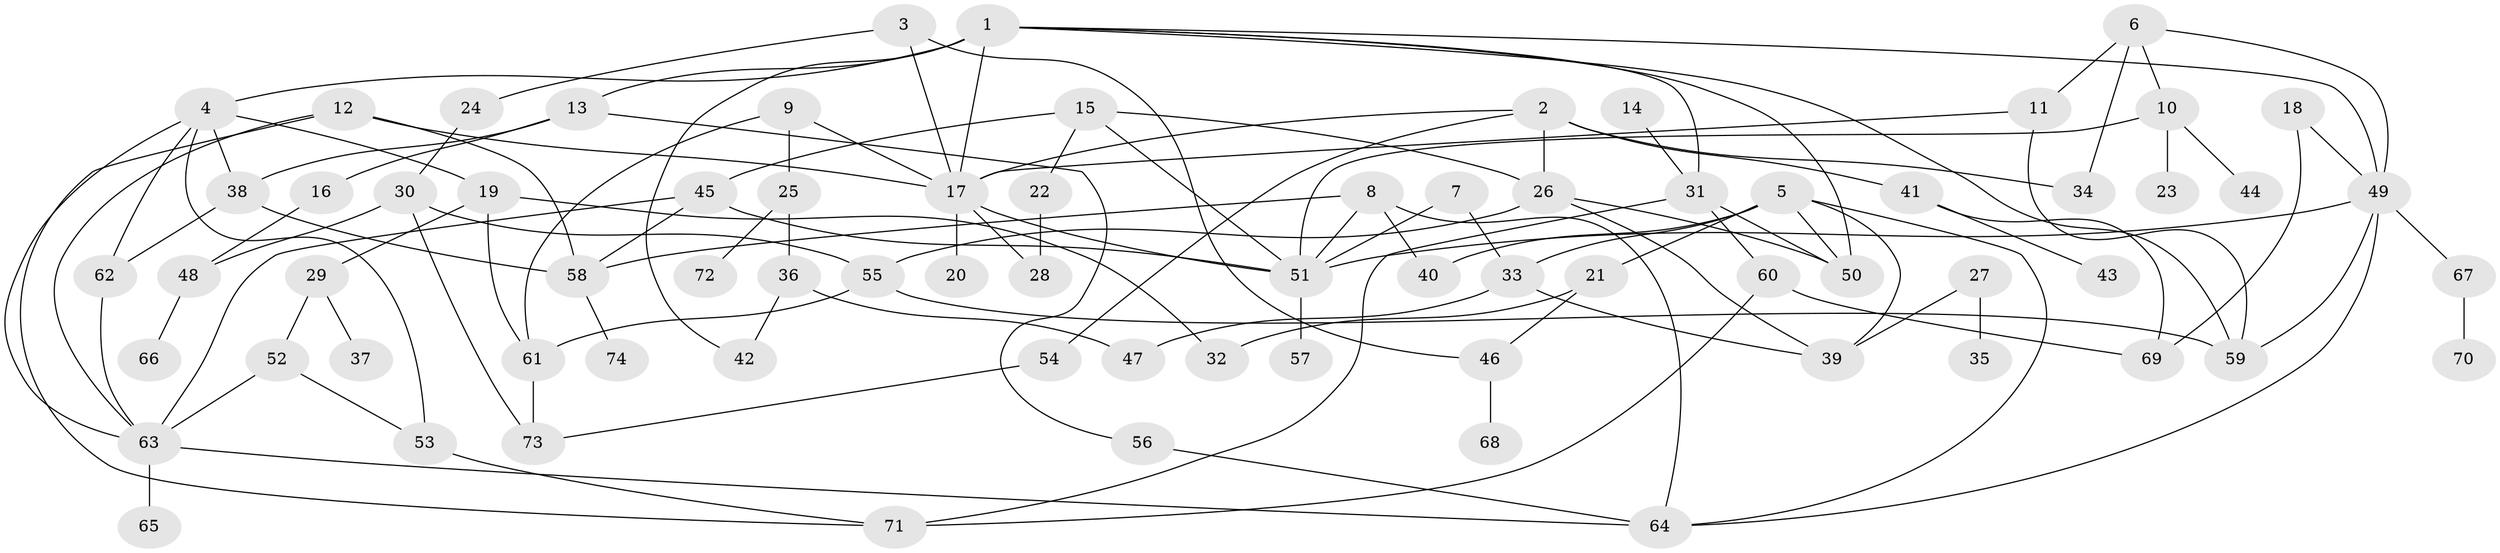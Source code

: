 // original degree distribution, {7: 0.009523809523809525, 9: 0.01904761904761905, 3: 0.19047619047619047, 10: 0.009523809523809525, 5: 0.05714285714285714, 2: 0.29523809523809524, 4: 0.1619047619047619, 6: 0.0380952380952381, 1: 0.21904761904761905}
// Generated by graph-tools (version 1.1) at 2025/36/03/04/25 23:36:08]
// undirected, 74 vertices, 118 edges
graph export_dot {
  node [color=gray90,style=filled];
  1;
  2;
  3;
  4;
  5;
  6;
  7;
  8;
  9;
  10;
  11;
  12;
  13;
  14;
  15;
  16;
  17;
  18;
  19;
  20;
  21;
  22;
  23;
  24;
  25;
  26;
  27;
  28;
  29;
  30;
  31;
  32;
  33;
  34;
  35;
  36;
  37;
  38;
  39;
  40;
  41;
  42;
  43;
  44;
  45;
  46;
  47;
  48;
  49;
  50;
  51;
  52;
  53;
  54;
  55;
  56;
  57;
  58;
  59;
  60;
  61;
  62;
  63;
  64;
  65;
  66;
  67;
  68;
  69;
  70;
  71;
  72;
  73;
  74;
  1 -- 4 [weight=1.0];
  1 -- 13 [weight=2.0];
  1 -- 17 [weight=1.0];
  1 -- 31 [weight=1.0];
  1 -- 42 [weight=1.0];
  1 -- 49 [weight=1.0];
  1 -- 50 [weight=1.0];
  1 -- 59 [weight=1.0];
  2 -- 17 [weight=1.0];
  2 -- 26 [weight=1.0];
  2 -- 34 [weight=1.0];
  2 -- 41 [weight=1.0];
  2 -- 54 [weight=1.0];
  3 -- 17 [weight=1.0];
  3 -- 24 [weight=1.0];
  3 -- 46 [weight=1.0];
  4 -- 19 [weight=1.0];
  4 -- 38 [weight=1.0];
  4 -- 53 [weight=1.0];
  4 -- 62 [weight=1.0];
  4 -- 63 [weight=1.0];
  5 -- 21 [weight=1.0];
  5 -- 33 [weight=1.0];
  5 -- 39 [weight=1.0];
  5 -- 40 [weight=1.0];
  5 -- 50 [weight=1.0];
  5 -- 64 [weight=1.0];
  6 -- 10 [weight=1.0];
  6 -- 11 [weight=1.0];
  6 -- 34 [weight=1.0];
  6 -- 49 [weight=1.0];
  7 -- 33 [weight=1.0];
  7 -- 51 [weight=1.0];
  8 -- 40 [weight=1.0];
  8 -- 51 [weight=1.0];
  8 -- 58 [weight=1.0];
  8 -- 64 [weight=1.0];
  9 -- 17 [weight=1.0];
  9 -- 25 [weight=1.0];
  9 -- 61 [weight=1.0];
  10 -- 23 [weight=1.0];
  10 -- 44 [weight=1.0];
  10 -- 51 [weight=1.0];
  11 -- 17 [weight=1.0];
  11 -- 59 [weight=1.0];
  12 -- 17 [weight=1.0];
  12 -- 58 [weight=1.0];
  12 -- 63 [weight=1.0];
  12 -- 71 [weight=1.0];
  13 -- 16 [weight=1.0];
  13 -- 38 [weight=1.0];
  13 -- 56 [weight=1.0];
  14 -- 31 [weight=1.0];
  15 -- 22 [weight=1.0];
  15 -- 26 [weight=1.0];
  15 -- 45 [weight=1.0];
  15 -- 51 [weight=1.0];
  16 -- 48 [weight=1.0];
  17 -- 20 [weight=1.0];
  17 -- 28 [weight=1.0];
  17 -- 51 [weight=1.0];
  18 -- 49 [weight=1.0];
  18 -- 69 [weight=1.0];
  19 -- 29 [weight=1.0];
  19 -- 32 [weight=1.0];
  19 -- 61 [weight=1.0];
  21 -- 32 [weight=1.0];
  21 -- 46 [weight=1.0];
  22 -- 28 [weight=1.0];
  24 -- 30 [weight=1.0];
  25 -- 36 [weight=1.0];
  25 -- 72 [weight=1.0];
  26 -- 39 [weight=1.0];
  26 -- 50 [weight=1.0];
  26 -- 55 [weight=1.0];
  27 -- 35 [weight=1.0];
  27 -- 39 [weight=1.0];
  29 -- 37 [weight=1.0];
  29 -- 52 [weight=1.0];
  30 -- 48 [weight=1.0];
  30 -- 55 [weight=1.0];
  30 -- 73 [weight=1.0];
  31 -- 50 [weight=1.0];
  31 -- 60 [weight=1.0];
  31 -- 71 [weight=1.0];
  33 -- 39 [weight=1.0];
  33 -- 47 [weight=1.0];
  36 -- 42 [weight=1.0];
  36 -- 47 [weight=1.0];
  38 -- 58 [weight=1.0];
  38 -- 62 [weight=1.0];
  41 -- 43 [weight=1.0];
  41 -- 69 [weight=1.0];
  45 -- 51 [weight=1.0];
  45 -- 58 [weight=1.0];
  45 -- 63 [weight=1.0];
  46 -- 68 [weight=1.0];
  48 -- 66 [weight=1.0];
  49 -- 51 [weight=1.0];
  49 -- 59 [weight=1.0];
  49 -- 64 [weight=1.0];
  49 -- 67 [weight=1.0];
  51 -- 57 [weight=1.0];
  52 -- 53 [weight=1.0];
  52 -- 63 [weight=1.0];
  53 -- 71 [weight=1.0];
  54 -- 73 [weight=1.0];
  55 -- 59 [weight=2.0];
  55 -- 61 [weight=1.0];
  56 -- 64 [weight=1.0];
  58 -- 74 [weight=1.0];
  60 -- 69 [weight=1.0];
  60 -- 71 [weight=1.0];
  61 -- 73 [weight=1.0];
  62 -- 63 [weight=1.0];
  63 -- 64 [weight=1.0];
  63 -- 65 [weight=1.0];
  67 -- 70 [weight=1.0];
}
